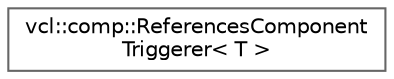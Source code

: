 digraph "Graphical Class Hierarchy"
{
 // LATEX_PDF_SIZE
  bgcolor="transparent";
  edge [fontname=Helvetica,fontsize=10,labelfontname=Helvetica,labelfontsize=10];
  node [fontname=Helvetica,fontsize=10,shape=box,height=0.2,width=0.4];
  rankdir="LR";
  Node0 [label="vcl::comp::ReferencesComponent\lTriggerer\< T \>",height=0.2,width=0.4,color="grey40", fillcolor="white", style="filled",URL="$classvcl_1_1comp_1_1ReferencesComponentTriggerer.html",tooltip=" "];
}
